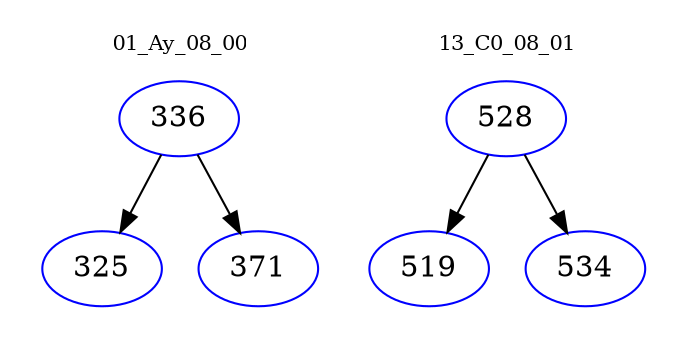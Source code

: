 digraph{
subgraph cluster_0 {
color = white
label = "01_Ay_08_00";
fontsize=10;
T0_336 [label="336", color="blue"]
T0_336 -> T0_325 [color="black"]
T0_325 [label="325", color="blue"]
T0_336 -> T0_371 [color="black"]
T0_371 [label="371", color="blue"]
}
subgraph cluster_1 {
color = white
label = "13_C0_08_01";
fontsize=10;
T1_528 [label="528", color="blue"]
T1_528 -> T1_519 [color="black"]
T1_519 [label="519", color="blue"]
T1_528 -> T1_534 [color="black"]
T1_534 [label="534", color="blue"]
}
}
